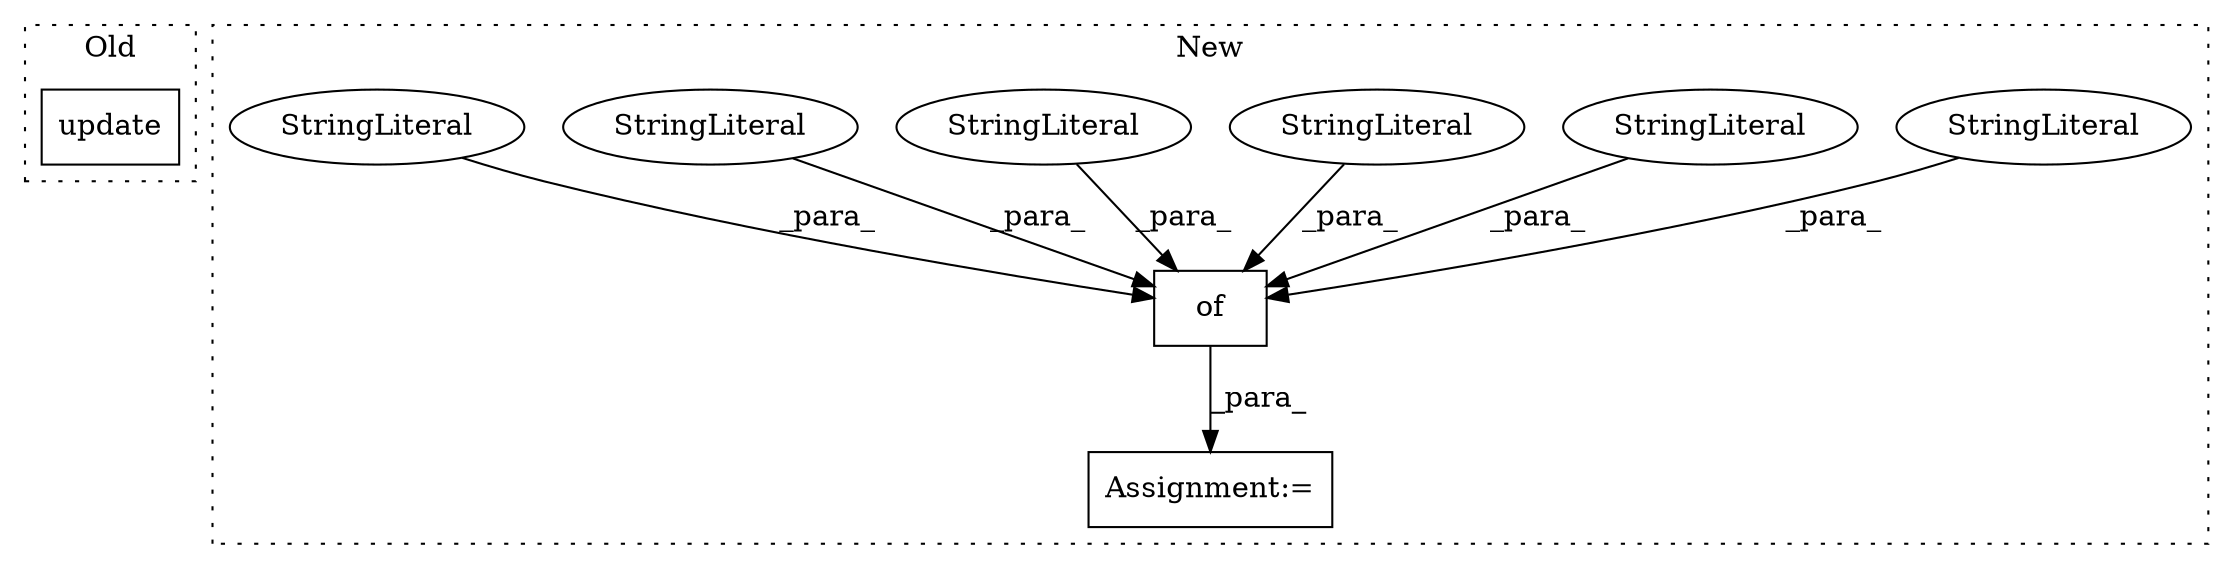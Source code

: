 digraph G {
subgraph cluster0 {
1 [label="update" a="32" s="1085,1222" l="7,1" shape="box"];
label = "Old";
style="dotted";
}
subgraph cluster1 {
2 [label="of" a="32" s="1008,1375" l="3,1" shape="box"];
3 [label="Assignment:=" a="7" s="1003" l="1" shape="box"];
4 [label="StringLiteral" a="45" s="1253" l="20" shape="ellipse"];
5 [label="StringLiteral" a="45" s="1338" l="14" shape="ellipse"];
6 [label="StringLiteral" a="45" s="1069" l="12" shape="ellipse"];
7 [label="StringLiteral" a="45" s="1177" l="15" shape="ellipse"];
8 [label="StringLiteral" a="45" s="1212" l="18" shape="ellipse"];
9 [label="StringLiteral" a="45" s="1303" l="16" shape="ellipse"];
label = "New";
style="dotted";
}
2 -> 3 [label="_para_"];
4 -> 2 [label="_para_"];
5 -> 2 [label="_para_"];
6 -> 2 [label="_para_"];
7 -> 2 [label="_para_"];
8 -> 2 [label="_para_"];
9 -> 2 [label="_para_"];
}